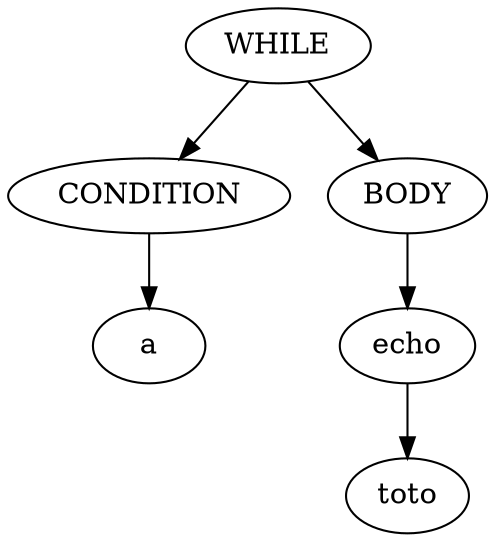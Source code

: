 digraph AST {
	node_0xedfa60 [label=WHILE];
	node_0xedf050 [label=CONDITION];
	node_0xedfa60 -> node_0xedf050;
	node_0xedf510 [label=a];
	node_0xedf050 -> node_0xedf510;
	node_0xedf530 [label=BODY];
	node_0xedfa60 -> node_0xedf530;
	node_0xedf600 [label=echo];
	node_0xedf530 -> node_0xedf600;
	node_0xedf620 [label=toto];
	node_0xedf600 -> node_0xedf620;
}

